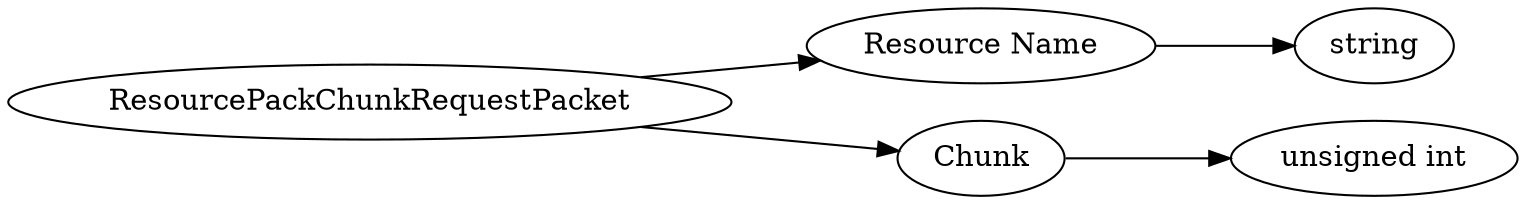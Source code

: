 digraph "ResourcePackChunkRequestPacket" {
rankdir = LR
0
0 -> 1
1 -> 2
0 -> 3
3 -> 4

0 [label="ResourcePackChunkRequestPacket",comment="name: \"ResourcePackChunkRequestPacket\", typeName: \"\", id: 0, branchId: 84, recurseId: -1, attributes: 0, notes: \"\""];
1 [label="Resource Name",comment="name: \"Resource Name\", typeName: \"\", id: 1, branchId: 0, recurseId: -1, attributes: 0, notes: \"\""];
2 [label="string",comment="name: \"string\", typeName: \"\", id: 2, branchId: 0, recurseId: -1, attributes: 512, notes: \"\""];
3 [label="Chunk",comment="name: \"Chunk\", typeName: \"\", id: 3, branchId: 0, recurseId: -1, attributes: 0, notes: \"\""];
4 [label="unsigned int",comment="name: \"unsigned int\", typeName: \"\", id: 4, branchId: 0, recurseId: -1, attributes: 512, notes: \"\""];
{ rank = max;2;4}

}
